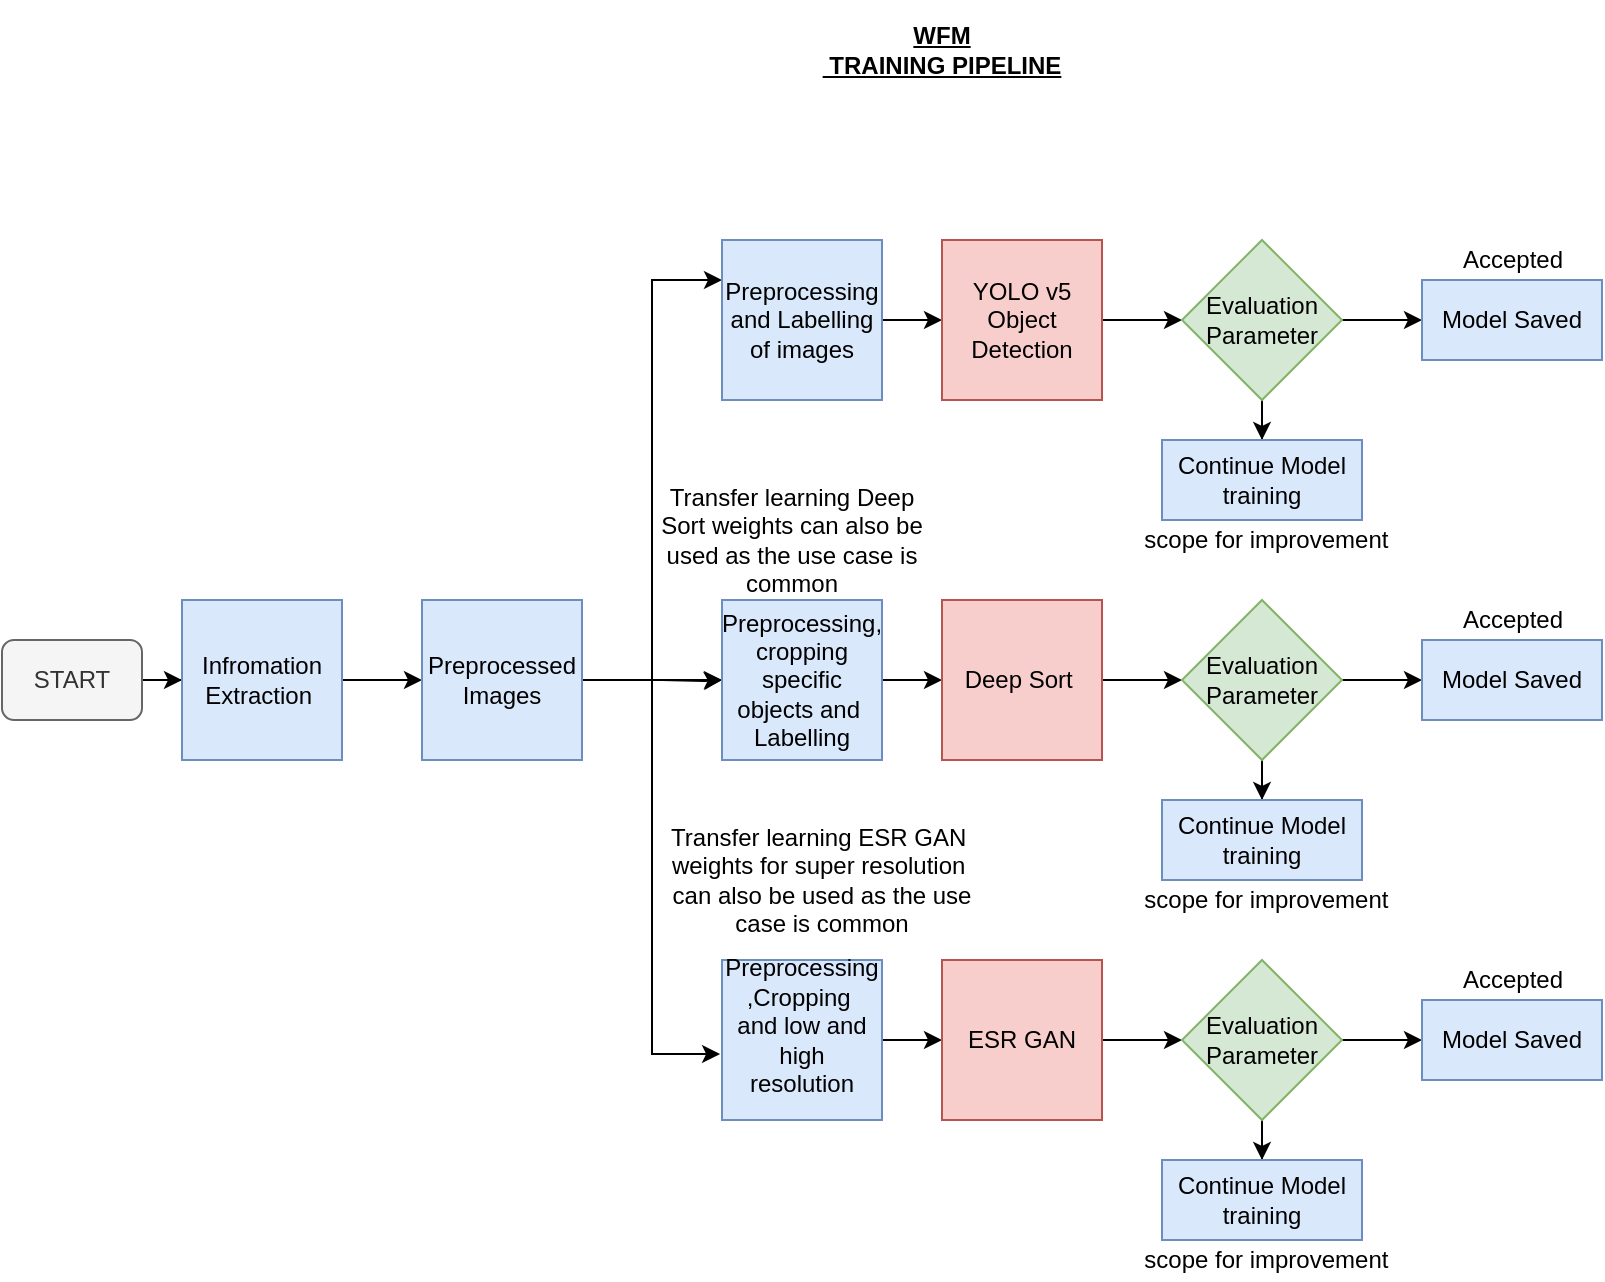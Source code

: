 <mxfile version="14.7.7" type="github">
  <diagram id="XmYXb6q1sJxBOcwfVzE4" name="Page-1">
    <mxGraphModel dx="1160" dy="610" grid="1" gridSize="10" guides="1" tooltips="1" connect="1" arrows="1" fold="1" page="1" pageScale="1" pageWidth="850" pageHeight="1100" math="0" shadow="0">
      <root>
        <mxCell id="0" />
        <mxCell id="1" parent="0" />
        <mxCell id="FBqpnrmvN5RfIPoNUzqK-1" value="&lt;b&gt;&lt;u&gt;WFM&lt;br&gt;&amp;nbsp;TRAINING PIPELINE&lt;/u&gt;&lt;/b&gt;" style="text;html=1;strokeColor=none;fillColor=none;align=center;verticalAlign=middle;whiteSpace=wrap;rounded=0;" parent="1" vertex="1">
          <mxGeometry x="380" y="230" width="380" height="50" as="geometry" />
        </mxCell>
        <mxCell id="FBqpnrmvN5RfIPoNUzqK-28" style="edgeStyle=orthogonalEdgeStyle;rounded=0;orthogonalLoop=1;jettySize=auto;html=1;" parent="1" source="FBqpnrmvN5RfIPoNUzqK-2" target="FBqpnrmvN5RfIPoNUzqK-4" edge="1">
          <mxGeometry relative="1" as="geometry" />
        </mxCell>
        <mxCell id="FBqpnrmvN5RfIPoNUzqK-2" value="START" style="rounded=1;whiteSpace=wrap;html=1;fillColor=#f5f5f5;strokeColor=#666666;fontColor=#333333;" parent="1" vertex="1">
          <mxGeometry x="100" y="550" width="70" height="40" as="geometry" />
        </mxCell>
        <mxCell id="FBqpnrmvN5RfIPoNUzqK-29" value="" style="edgeStyle=orthogonalEdgeStyle;rounded=0;orthogonalLoop=1;jettySize=auto;html=1;" parent="1" source="FBqpnrmvN5RfIPoNUzqK-4" target="FBqpnrmvN5RfIPoNUzqK-5" edge="1">
          <mxGeometry relative="1" as="geometry" />
        </mxCell>
        <mxCell id="FBqpnrmvN5RfIPoNUzqK-4" value="Infromat&lt;span style=&quot;color: rgba(0 , 0 , 0 , 0) ; font-family: monospace ; font-size: 0px&quot;&gt;%3CmxGraphModel%3E%3Croot%3E%3CmxCell%20id%3D%220%22%2F%3E%3CmxCell%20id%3D%221%22%20parent%3D%220%22%2F%3E%3CmxCell%20id%3D%222%22%20value%3D%22START%22%20style%3D%22rounded%3D1%3BwhiteSpace%3Dwrap%3Bhtml%3D1%3B%22%20vertex%3D%221%22%20parent%3D%221%22%3E%3CmxGeometry%20x%3D%22140%22%20y%3D%22370%22%20width%3D%2270%22%20height%3D%2240%22%20as%3D%22geometry%22%2F%3E%3C%2FmxCell%3E%3C%2Froot%3E%3C%2FmxGraphModel%3E&lt;/span&gt;ion Extraction&amp;nbsp;" style="whiteSpace=wrap;html=1;aspect=fixed;fillColor=#dae8fc;strokeColor=#6c8ebf;" parent="1" vertex="1">
          <mxGeometry x="190" y="530" width="80" height="80" as="geometry" />
        </mxCell>
        <mxCell id="vqCcfzHbz8GeRebDfrI1-63" value="" style="edgeStyle=orthogonalEdgeStyle;rounded=0;orthogonalLoop=1;jettySize=auto;html=1;" parent="1" source="FBqpnrmvN5RfIPoNUzqK-5" target="vqCcfzHbz8GeRebDfrI1-36" edge="1">
          <mxGeometry relative="1" as="geometry" />
        </mxCell>
        <mxCell id="vqCcfzHbz8GeRebDfrI1-64" style="edgeStyle=orthogonalEdgeStyle;rounded=0;orthogonalLoop=1;jettySize=auto;html=1;entryX=0;entryY=0.25;entryDx=0;entryDy=0;" parent="1" source="FBqpnrmvN5RfIPoNUzqK-5" target="FBqpnrmvN5RfIPoNUzqK-6" edge="1">
          <mxGeometry relative="1" as="geometry" />
        </mxCell>
        <mxCell id="vqCcfzHbz8GeRebDfrI1-65" style="edgeStyle=orthogonalEdgeStyle;rounded=0;orthogonalLoop=1;jettySize=auto;html=1;entryX=-0.012;entryY=0.588;entryDx=0;entryDy=0;entryPerimeter=0;" parent="1" source="FBqpnrmvN5RfIPoNUzqK-5" target="vqCcfzHbz8GeRebDfrI1-53" edge="1">
          <mxGeometry relative="1" as="geometry" />
        </mxCell>
        <mxCell id="FBqpnrmvN5RfIPoNUzqK-5" value="Preprocessed Images" style="whiteSpace=wrap;html=1;aspect=fixed;fillColor=#dae8fc;strokeColor=#6c8ebf;" parent="1" vertex="1">
          <mxGeometry x="310" y="530" width="80" height="80" as="geometry" />
        </mxCell>
        <mxCell id="FBqpnrmvN5RfIPoNUzqK-31" value="" style="edgeStyle=orthogonalEdgeStyle;rounded=0;orthogonalLoop=1;jettySize=auto;html=1;" parent="1" source="FBqpnrmvN5RfIPoNUzqK-6" target="FBqpnrmvN5RfIPoNUzqK-7" edge="1">
          <mxGeometry relative="1" as="geometry" />
        </mxCell>
        <mxCell id="FBqpnrmvN5RfIPoNUzqK-6" value="Preprocessing and Labelling of images&lt;span style=&quot;color: rgba(0 , 0 , 0 , 0) ; font-family: monospace ; font-size: 0px&quot;&gt;%3CmxGraphModel%3E%3Croot%3E%3CmxCell%20id%3D%220%22%2F%3E%3CmxCell%20id%3D%221%22%20parent%3D%220%22%2F%3E%3CmxCell%20id%3D%222%22%20value%3D%22Speech%20to%20Text%20Conversion%26lt%3Bspan%20style%3D%26quot%3Bcolor%3A%20rgba(0%20%2C%200%20%2C%200%20%2C%200)%20%3B%20font-family%3A%20monospace%20%3B%20font-size%3A%200px%26quot%3B%26gt%3B%253CmxGraphModel%253E%253Croot%253E%253CmxCell%2520id%253D%25220%2522%252F%253E%253CmxCell%2520id%253D%25221%2522%2520parent%253D%25220%2522%252F%253E%253CmxCell%2520id%253D%25222%2522%2520value%253D%2522START%2522%2520style%253D%2522rounded%253D1%253BwhiteSpace%253Dwrap%253Bhtml%253D1%253B%2522%2520vertex%253D%25221%2522%2520parent%253D%25221%2522%253E%253CmxGeometry%2520x%253D%2522140%2522%2520y%253D%2522370%2522%2520width%253D%252270%2522%2520height%253D%252240%2522%2520as%253D%2522geometry%2522%252F%253E%253C%252FmxCell%253E%253C%252Froot%253E%253C%252FmxGraphModel%253E%26lt%3B%2Fspan%26gt%3B%22%20style%3D%22whiteSpace%3Dwrap%3Bhtml%3D1%3Baspect%3Dfixed%3B%22%20vertex%3D%221%22%20parent%3D%221%22%3E%3CmxGeometry%20x%3D%22360%22%20y%3D%22350%22%20width%3D%2280%22%20height%3D%2280%22%20as%3D%22geometry%22%2F%3E%3C%2FmxCell%3E%3C%2Froot%3E%3C%2FmxGraphModel%3E&lt;br&gt;&lt;/span&gt;" style="whiteSpace=wrap;html=1;aspect=fixed;fillColor=#dae8fc;strokeColor=#6c8ebf;" parent="1" vertex="1">
          <mxGeometry x="460" y="350" width="80" height="80" as="geometry" />
        </mxCell>
        <mxCell id="vqCcfzHbz8GeRebDfrI1-20" value="" style="edgeStyle=orthogonalEdgeStyle;rounded=0;orthogonalLoop=1;jettySize=auto;html=1;" parent="1" source="FBqpnrmvN5RfIPoNUzqK-7" edge="1">
          <mxGeometry relative="1" as="geometry">
            <mxPoint x="690" y="390" as="targetPoint" />
          </mxGeometry>
        </mxCell>
        <mxCell id="FBqpnrmvN5RfIPoNUzqK-7" value="YOLO v5&lt;br&gt;Object Detection" style="whiteSpace=wrap;html=1;aspect=fixed;fillColor=#f8cecc;strokeColor=#b85450;" parent="1" vertex="1">
          <mxGeometry x="570" y="350" width="80" height="80" as="geometry" />
        </mxCell>
        <mxCell id="vqCcfzHbz8GeRebDfrI1-23" value="" style="edgeStyle=orthogonalEdgeStyle;rounded=0;orthogonalLoop=1;jettySize=auto;html=1;" parent="1" source="vqCcfzHbz8GeRebDfrI1-21" target="vqCcfzHbz8GeRebDfrI1-22" edge="1">
          <mxGeometry relative="1" as="geometry" />
        </mxCell>
        <mxCell id="vqCcfzHbz8GeRebDfrI1-25" value="" style="edgeStyle=orthogonalEdgeStyle;rounded=0;orthogonalLoop=1;jettySize=auto;html=1;" parent="1" source="vqCcfzHbz8GeRebDfrI1-21" target="vqCcfzHbz8GeRebDfrI1-24" edge="1">
          <mxGeometry relative="1" as="geometry" />
        </mxCell>
        <mxCell id="vqCcfzHbz8GeRebDfrI1-21" value="&lt;span&gt;Evaluation Parameter&lt;/span&gt;" style="rhombus;whiteSpace=wrap;html=1;fillColor=#d5e8d4;strokeColor=#82b366;" parent="1" vertex="1">
          <mxGeometry x="690" y="350" width="80" height="80" as="geometry" />
        </mxCell>
        <mxCell id="vqCcfzHbz8GeRebDfrI1-22" value="Model Saved" style="whiteSpace=wrap;html=1;fillColor=#dae8fc;strokeColor=#6c8ebf;" parent="1" vertex="1">
          <mxGeometry x="810" y="370" width="90" height="40" as="geometry" />
        </mxCell>
        <mxCell id="vqCcfzHbz8GeRebDfrI1-24" value="Continue Model training" style="whiteSpace=wrap;html=1;fillColor=#dae8fc;strokeColor=#6c8ebf;" parent="1" vertex="1">
          <mxGeometry x="680" y="450" width="100" height="40" as="geometry" />
        </mxCell>
        <mxCell id="vqCcfzHbz8GeRebDfrI1-27" value="Accepted" style="text;html=1;align=center;verticalAlign=middle;resizable=0;points=[];autosize=1;strokeColor=none;" parent="1" vertex="1">
          <mxGeometry x="820" y="350" width="70" height="20" as="geometry" />
        </mxCell>
        <mxCell id="vqCcfzHbz8GeRebDfrI1-28" value="&amp;nbsp; &amp;nbsp; scope for improvement" style="text;html=1;align=center;verticalAlign=middle;resizable=0;points=[];autosize=1;strokeColor=none;" parent="1" vertex="1">
          <mxGeometry x="650" y="490" width="150" height="20" as="geometry" />
        </mxCell>
        <mxCell id="vqCcfzHbz8GeRebDfrI1-33" value="" style="edgeStyle=orthogonalEdgeStyle;rounded=0;orthogonalLoop=1;jettySize=auto;html=1;" parent="1" target="vqCcfzHbz8GeRebDfrI1-36" edge="1">
          <mxGeometry relative="1" as="geometry">
            <mxPoint x="430" y="570" as="sourcePoint" />
          </mxGeometry>
        </mxCell>
        <mxCell id="vqCcfzHbz8GeRebDfrI1-35" value="" style="edgeStyle=orthogonalEdgeStyle;rounded=0;orthogonalLoop=1;jettySize=auto;html=1;" parent="1" source="vqCcfzHbz8GeRebDfrI1-36" target="vqCcfzHbz8GeRebDfrI1-38" edge="1">
          <mxGeometry relative="1" as="geometry" />
        </mxCell>
        <mxCell id="vqCcfzHbz8GeRebDfrI1-36" value="&lt;br&gt;Preprocessing, cropping specific objects and&amp;nbsp; Labelling&lt;span style=&quot;color: rgba(0 , 0 , 0 , 0) ; font-family: monospace ; font-size: 0px&quot;&gt;%3CmxGraphModel%3E%3Croot%3E%3CmxCell%20id%3D%220%22%2F%3E%3CmxCell%20id%3D%221%22%20parent%3D%220%22%2F%3E%3CmxCell%20id%3D%222%22%20value%3D%22Speech%20to%20Text%20Conversion%26lt%3Bspan%20style%3D%26quot%3Bcolor%3A%20rgba(0%20%2C%200%20%2C%200%20%2C%200)%20%3B%20font-family%3A%20monospace%20%3B%20font-size%3A%200px%26quot%3B%26gt%3B%253CmxGraphModel%253E%253Croot%253E%253CmxCell%2520id%253D%25220%2522%252F%253E%253CmxCell%2520id%253D%25221%2522%2520parent%253D%25220%2522%252F%253E%253CmxCell%2520id%253D%25222%2522%2520value%253D%2522START%2522%2520style%253D%2522rounded%253D1%253BwhiteSpace%253Dwrap%253Bhtml%253D1%253B%2522%2520vertex%253D%25221%2522%2520parent%253D%25221%2522%253E%253CmxGeometry%2520x%253D%2522140%2522%2520y%253D%2522370%2522%2520width%253D%252270%2522%2520height%253D%252240%2522%2520as%253D%2522geometry%2522%252F%253E%253C%252FmxCell%253E%253C%252Froot%253E%253C%252FmxGraphModel%253E%26lt%3B%2Fspan%26gt%3B%22%20style%3D%22whiteSpace%3Dwrap%3Bhtml%3D1%3Baspect%3Dfixed%3B%22%20vertex%3D%221%22%20parent%3D%221%22%3E%3CmxGeometry%20x%3D%22360%22%20y%3D%22350%22%20width%3D%2280%22%20height%3D%2280%22%20as%3D%22geometry%22%2F%3E%3C%2FmxCell%3E%3C%2Froot%3E%3C%2FmxGraphModel%3E&lt;br&gt;a&amp;nbsp;&lt;/span&gt;" style="whiteSpace=wrap;html=1;aspect=fixed;fillColor=#dae8fc;strokeColor=#6c8ebf;" parent="1" vertex="1">
          <mxGeometry x="460" y="530" width="80" height="80" as="geometry" />
        </mxCell>
        <mxCell id="vqCcfzHbz8GeRebDfrI1-37" value="" style="edgeStyle=orthogonalEdgeStyle;rounded=0;orthogonalLoop=1;jettySize=auto;html=1;" parent="1" source="vqCcfzHbz8GeRebDfrI1-38" edge="1">
          <mxGeometry relative="1" as="geometry">
            <mxPoint x="690" y="570" as="targetPoint" />
          </mxGeometry>
        </mxCell>
        <mxCell id="vqCcfzHbz8GeRebDfrI1-38" value="Deep Sort&amp;nbsp;" style="whiteSpace=wrap;html=1;aspect=fixed;fillColor=#f8cecc;strokeColor=#b85450;" parent="1" vertex="1">
          <mxGeometry x="570" y="530" width="80" height="80" as="geometry" />
        </mxCell>
        <mxCell id="vqCcfzHbz8GeRebDfrI1-39" value="" style="edgeStyle=orthogonalEdgeStyle;rounded=0;orthogonalLoop=1;jettySize=auto;html=1;" parent="1" source="vqCcfzHbz8GeRebDfrI1-41" target="vqCcfzHbz8GeRebDfrI1-42" edge="1">
          <mxGeometry relative="1" as="geometry" />
        </mxCell>
        <mxCell id="vqCcfzHbz8GeRebDfrI1-40" value="" style="edgeStyle=orthogonalEdgeStyle;rounded=0;orthogonalLoop=1;jettySize=auto;html=1;" parent="1" source="vqCcfzHbz8GeRebDfrI1-41" target="vqCcfzHbz8GeRebDfrI1-43" edge="1">
          <mxGeometry relative="1" as="geometry" />
        </mxCell>
        <mxCell id="vqCcfzHbz8GeRebDfrI1-41" value="&lt;span&gt;Evaluation Parameter&lt;/span&gt;" style="rhombus;whiteSpace=wrap;html=1;fillColor=#d5e8d4;strokeColor=#82b366;" parent="1" vertex="1">
          <mxGeometry x="690" y="530" width="80" height="80" as="geometry" />
        </mxCell>
        <mxCell id="vqCcfzHbz8GeRebDfrI1-42" value="Model Saved" style="whiteSpace=wrap;html=1;fillColor=#dae8fc;strokeColor=#6c8ebf;" parent="1" vertex="1">
          <mxGeometry x="810" y="550" width="90" height="40" as="geometry" />
        </mxCell>
        <mxCell id="vqCcfzHbz8GeRebDfrI1-43" value="Continue Model training" style="whiteSpace=wrap;html=1;fillColor=#dae8fc;strokeColor=#6c8ebf;" parent="1" vertex="1">
          <mxGeometry x="680" y="630" width="100" height="40" as="geometry" />
        </mxCell>
        <mxCell id="vqCcfzHbz8GeRebDfrI1-44" value="Accepted" style="text;html=1;align=center;verticalAlign=middle;resizable=0;points=[];autosize=1;strokeColor=none;" parent="1" vertex="1">
          <mxGeometry x="820" y="530" width="70" height="20" as="geometry" />
        </mxCell>
        <mxCell id="vqCcfzHbz8GeRebDfrI1-45" value="&amp;nbsp; &amp;nbsp; scope for improvement" style="text;html=1;align=center;verticalAlign=middle;resizable=0;points=[];autosize=1;strokeColor=none;" parent="1" vertex="1">
          <mxGeometry x="650" y="670" width="150" height="20" as="geometry" />
        </mxCell>
        <mxCell id="vqCcfzHbz8GeRebDfrI1-52" value="" style="edgeStyle=orthogonalEdgeStyle;rounded=0;orthogonalLoop=1;jettySize=auto;html=1;" parent="1" source="vqCcfzHbz8GeRebDfrI1-53" target="vqCcfzHbz8GeRebDfrI1-55" edge="1">
          <mxGeometry relative="1" as="geometry" />
        </mxCell>
        <mxCell id="vqCcfzHbz8GeRebDfrI1-53" value="Preprocessing ,Cropping&amp;nbsp; and low and high resolution&lt;span style=&quot;color: rgba(0 , 0 , 0 , 0) ; font-family: monospace ; font-size: 0px&quot;&gt;%3CmxGraphModel%3E%3Croot%3E%3CmxCell%20id%3D%220%22%2F%3E%3CmxCell%20id%3D%221%22%20parent%3D%220%22%2F%3E%3CmxCell%20id%3D%222%22%20value%3D%22Speech%20to%20Text%20Conversion%26lt%3Bspan%20style%3D%26quot%3Bcolor%3A%20rgba(0%20%2C%200%20%2C%200%20%2C%200)%20%3B%20font-family%3A%20monospace%20%3B%20font-size%3A%200px%26quot%3B%26gt%3B%253CmxGraphModel%253E%253Croot%253E%253CmxCell%2520id%253D%25220%2522%252F%253E%253CmxCell%2520id%253D%25221%2522%2520parent%253D%25220%2522%252F%253E%253CmxCell%2520id%253D%25222%2522%2520value%253D%2522START%2522%2520style%253D%2522rounded%253D1%253BwhiteSpace%253Dwrap%253Bhtml%253D1%253B%2522%2520vertex%253D%25221%2522%2520parent%253D%25221%2522%253E%253CmxGeometry%2520x%253D%2522140%2522%2520y%253D%2522370%2522%2520width%253D%252270%2522%2520height%253D%252240%2522%2520as%253D%2522geometry%2522%252F%253E%253C%252FmxCell%253E%253C%252Froot%253E%253C%252FmxGraphModel%253E%26lt%3B%2Fspan%26gt%3B%22%20style%3D%22whiteSpace%3Dwrap%3Bhtml%3D1%3Baspect%3Dfixed%3B%22%20vertex%3D%221%22%20parent%3D%221%22%3E%3CmxGeometry%20x%3D%22360%22%20y%3D%22350%22%20width%3D%2280%22%20height%3D%2280%22%20as%3D%22geometry%22%2F%3E%3C%2FmxCell%3E%3C%2Froot%3E%3C%2FmxGraphModel%3E&lt;br&gt;a&lt;/span&gt;" style="whiteSpace=wrap;html=1;aspect=fixed;fillColor=#dae8fc;strokeColor=#6c8ebf;" parent="1" vertex="1">
          <mxGeometry x="460" y="710" width="80" height="80" as="geometry" />
        </mxCell>
        <mxCell id="vqCcfzHbz8GeRebDfrI1-54" value="" style="edgeStyle=orthogonalEdgeStyle;rounded=0;orthogonalLoop=1;jettySize=auto;html=1;" parent="1" source="vqCcfzHbz8GeRebDfrI1-55" edge="1">
          <mxGeometry relative="1" as="geometry">
            <mxPoint x="690" y="750" as="targetPoint" />
          </mxGeometry>
        </mxCell>
        <mxCell id="vqCcfzHbz8GeRebDfrI1-55" value="ESR GAN&lt;br&gt;" style="whiteSpace=wrap;html=1;aspect=fixed;fillColor=#f8cecc;strokeColor=#b85450;" parent="1" vertex="1">
          <mxGeometry x="570" y="710" width="80" height="80" as="geometry" />
        </mxCell>
        <mxCell id="vqCcfzHbz8GeRebDfrI1-56" value="" style="edgeStyle=orthogonalEdgeStyle;rounded=0;orthogonalLoop=1;jettySize=auto;html=1;" parent="1" source="vqCcfzHbz8GeRebDfrI1-58" target="vqCcfzHbz8GeRebDfrI1-59" edge="1">
          <mxGeometry relative="1" as="geometry" />
        </mxCell>
        <mxCell id="vqCcfzHbz8GeRebDfrI1-57" value="" style="edgeStyle=orthogonalEdgeStyle;rounded=0;orthogonalLoop=1;jettySize=auto;html=1;" parent="1" source="vqCcfzHbz8GeRebDfrI1-58" target="vqCcfzHbz8GeRebDfrI1-60" edge="1">
          <mxGeometry relative="1" as="geometry" />
        </mxCell>
        <mxCell id="vqCcfzHbz8GeRebDfrI1-58" value="&lt;span&gt;Evaluation Parameter&lt;/span&gt;" style="rhombus;whiteSpace=wrap;html=1;fillColor=#d5e8d4;strokeColor=#82b366;" parent="1" vertex="1">
          <mxGeometry x="690" y="710" width="80" height="80" as="geometry" />
        </mxCell>
        <mxCell id="vqCcfzHbz8GeRebDfrI1-59" value="Model Saved" style="whiteSpace=wrap;html=1;fillColor=#dae8fc;strokeColor=#6c8ebf;" parent="1" vertex="1">
          <mxGeometry x="810" y="730" width="90" height="40" as="geometry" />
        </mxCell>
        <mxCell id="vqCcfzHbz8GeRebDfrI1-60" value="Continue Model training" style="whiteSpace=wrap;html=1;fillColor=#dae8fc;strokeColor=#6c8ebf;" parent="1" vertex="1">
          <mxGeometry x="680" y="810" width="100" height="40" as="geometry" />
        </mxCell>
        <mxCell id="vqCcfzHbz8GeRebDfrI1-61" value="Accepted" style="text;html=1;align=center;verticalAlign=middle;resizable=0;points=[];autosize=1;strokeColor=none;" parent="1" vertex="1">
          <mxGeometry x="820" y="710" width="70" height="20" as="geometry" />
        </mxCell>
        <mxCell id="vqCcfzHbz8GeRebDfrI1-62" value="&amp;nbsp; &amp;nbsp; scope for improvement" style="text;html=1;align=center;verticalAlign=middle;resizable=0;points=[];autosize=1;strokeColor=none;" parent="1" vertex="1">
          <mxGeometry x="650" y="850" width="150" height="20" as="geometry" />
        </mxCell>
        <mxCell id="Jov8qyV_oG4IDL_I4M3n-1" value="Transfer learning Deep Sort weights can also be used as the use case is common" style="text;html=1;strokeColor=none;fillColor=none;align=center;verticalAlign=middle;whiteSpace=wrap;rounded=0;" vertex="1" parent="1">
          <mxGeometry x="425" y="490" width="140" height="20" as="geometry" />
        </mxCell>
        <mxCell id="Jov8qyV_oG4IDL_I4M3n-2" value="Transfer learning ESR GAN&amp;nbsp; weights for super resolution&amp;nbsp; can also be used as the use case is common" style="text;html=1;strokeColor=none;fillColor=none;align=center;verticalAlign=middle;whiteSpace=wrap;rounded=0;" vertex="1" parent="1">
          <mxGeometry x="425" y="660" width="170" height="20" as="geometry" />
        </mxCell>
      </root>
    </mxGraphModel>
  </diagram>
</mxfile>
